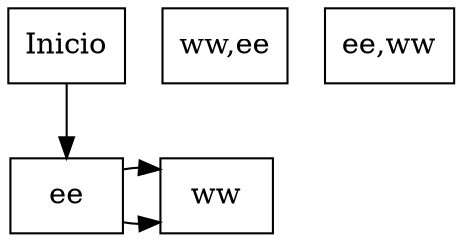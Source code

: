 digraph G {
    rankdir=TB;
    node [shape=box];
    "INICIO" [label="Inicio"];
    "INICIO" -> "ee";
    { rank=same; "ee" [label="ee"]; "ww" [label="ww"]; }
    "ee" -> "ww";
"ee" [label="ee"];
"ee" -> "ww";
"wwee" [label="ww,ee"];
"ww" [label="ww"];
"eeww" [label="ee,ww"];
}
